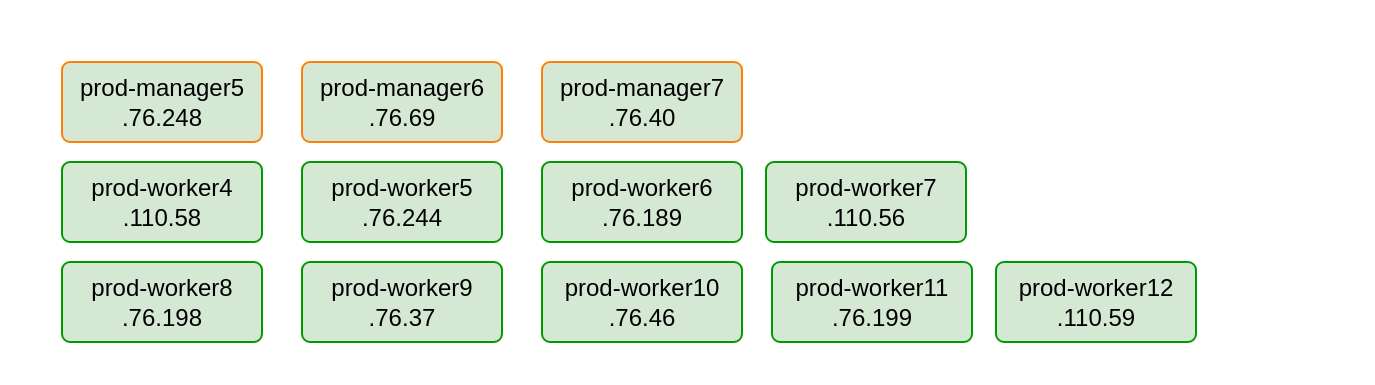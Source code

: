 <mxfile version="16.4.0" type="device"><diagram id="CH9u7n5Wu2IOEwnXvzx9" name="Page-1"><mxGraphModel dx="1106" dy="829" grid="1" gridSize="10" guides="1" tooltips="1" connect="1" arrows="1" fold="1" page="1" pageScale="1" pageWidth="850" pageHeight="1100" math="0" shadow="0"><root><mxCell id="0"/><mxCell id="1" parent="0"/><mxCell id="34FI_MJdeuj7adHUoOhT-1" value="&lt;b&gt;prod&lt;br&gt;cluster&lt;/b&gt;" style="shape=ext;margin=3;double=0;whiteSpace=wrap;html=1;align=right;fillColor=none;rounded=1;spacingRight=5;strokeColor=#FFFFFF;fontColor=#FFFFFF;" vertex="1" parent="1"><mxGeometry x="83" y="360" width="685" height="190" as="geometry"/></mxCell><mxCell id="34FI_MJdeuj7adHUoOhT-2" value="prod-manager5&lt;br&gt;.76.248" style="rounded=1;arcSize=10;whiteSpace=wrap;html=1;align=center;fillColor=#d5e8d4;strokeColor=#FF8000;strokeWidth=1;" vertex="1" parent="1"><mxGeometry x="113" y="390" width="100" height="40" as="geometry"/></mxCell><mxCell id="34FI_MJdeuj7adHUoOhT-3" value="prod-manager6&lt;br&gt;.76.69" style="rounded=1;arcSize=10;whiteSpace=wrap;html=1;align=center;fillColor=#d5e8d4;strokeColor=#FF8000;strokeWidth=1;" vertex="1" parent="1"><mxGeometry x="233" y="390" width="100" height="40" as="geometry"/></mxCell><mxCell id="34FI_MJdeuj7adHUoOhT-4" value="prod-manager7&lt;br&gt;.76.40" style="rounded=1;arcSize=10;whiteSpace=wrap;html=1;align=center;fillColor=#d5e8d4;strokeColor=#FF8000;strokeWidth=1;" vertex="1" parent="1"><mxGeometry x="353" y="390" width="100" height="40" as="geometry"/></mxCell><mxCell id="34FI_MJdeuj7adHUoOhT-5" value="prod-worker5&lt;br&gt;.76.244" style="rounded=1;arcSize=10;whiteSpace=wrap;html=1;align=center;fillColor=#d5e8d4;strokeColor=#009900;" vertex="1" parent="1"><mxGeometry x="233" y="440" width="100" height="40" as="geometry"/></mxCell><mxCell id="34FI_MJdeuj7adHUoOhT-6" value="prod-worker7&lt;br&gt;.110.56" style="rounded=1;arcSize=10;whiteSpace=wrap;html=1;align=center;fillColor=#d5e8d4;strokeColor=#009900;" vertex="1" parent="1"><mxGeometry x="465" y="440" width="100" height="40" as="geometry"/></mxCell><mxCell id="34FI_MJdeuj7adHUoOhT-7" value="prod-worker10&lt;br&gt;.76.46" style="rounded=1;arcSize=10;whiteSpace=wrap;html=1;align=center;fillColor=#d5e8d4;strokeColor=#009900;" vertex="1" parent="1"><mxGeometry x="353" y="490" width="100" height="40" as="geometry"/></mxCell><mxCell id="34FI_MJdeuj7adHUoOhT-8" value="prod-worker11&lt;br&gt;.76.199" style="rounded=1;arcSize=10;whiteSpace=wrap;html=1;align=center;fillColor=#d5e8d4;strokeColor=#009900;" vertex="1" parent="1"><mxGeometry x="468" y="490" width="100" height="40" as="geometry"/></mxCell><mxCell id="34FI_MJdeuj7adHUoOhT-9" value="prod-worker6&lt;br&gt;.76.189" style="rounded=1;arcSize=10;whiteSpace=wrap;html=1;align=center;fillColor=#d5e8d4;strokeColor=#009900;" vertex="1" parent="1"><mxGeometry x="353" y="440" width="100" height="40" as="geometry"/></mxCell><mxCell id="34FI_MJdeuj7adHUoOhT-10" value="prod-worker8&lt;br&gt;.76.198" style="rounded=1;arcSize=10;whiteSpace=wrap;html=1;align=center;fillColor=#d5e8d4;strokeColor=#009900;" vertex="1" parent="1"><mxGeometry x="113" y="490" width="100" height="40" as="geometry"/></mxCell><mxCell id="34FI_MJdeuj7adHUoOhT-11" value="prod-worker9&lt;br&gt;.76.37" style="rounded=1;arcSize=10;whiteSpace=wrap;html=1;align=center;fillColor=#d5e8d4;strokeColor=#009900;" vertex="1" parent="1"><mxGeometry x="233" y="490" width="100" height="40" as="geometry"/></mxCell><mxCell id="34FI_MJdeuj7adHUoOhT-12" value="prod-worker12&lt;br&gt;.110.59" style="rounded=1;arcSize=10;whiteSpace=wrap;html=1;align=center;fillColor=#d5e8d4;strokeColor=#009900;" vertex="1" parent="1"><mxGeometry x="580" y="490" width="100" height="40" as="geometry"/></mxCell><mxCell id="34FI_MJdeuj7adHUoOhT-13" value="prod-worker4&lt;br&gt;.110.58" style="rounded=1;arcSize=10;whiteSpace=wrap;html=1;align=center;fillColor=#d5e8d4;strokeColor=#009900;" vertex="1" parent="1"><mxGeometry x="113" y="440" width="100" height="40" as="geometry"/></mxCell></root></mxGraphModel></diagram></mxfile>